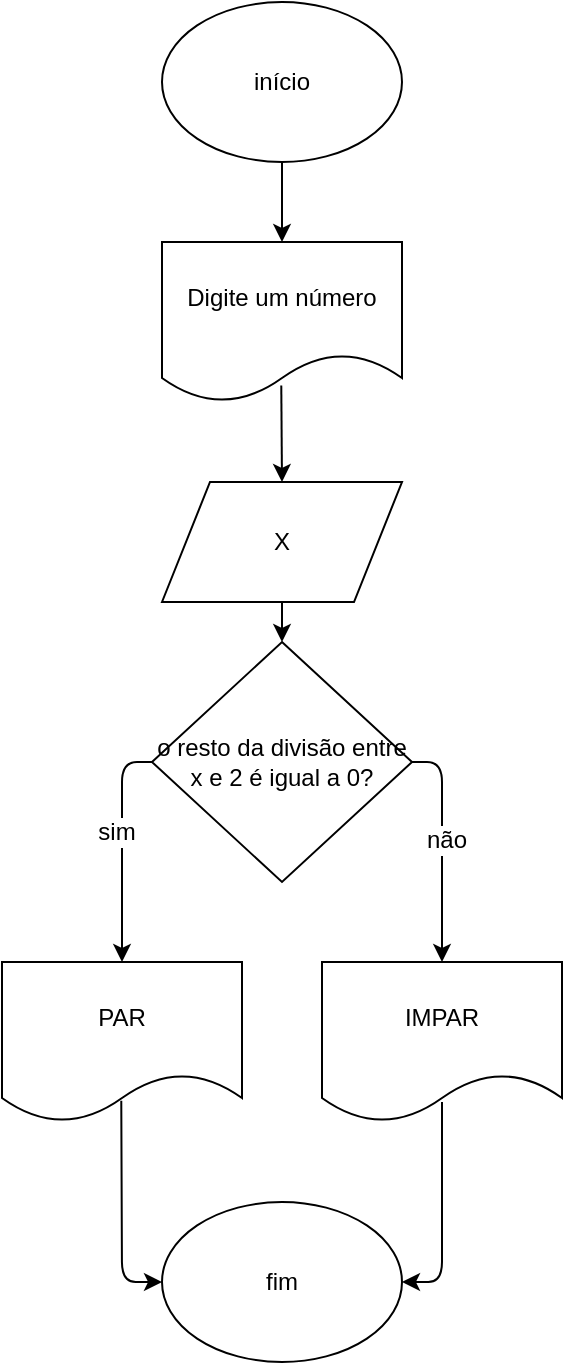 <mxfile version="11.1.4" type="google"><diagram id="QeDyPSzDBhbKfU8eVXc0" name="Page-1"><mxGraphModel dx="1038" dy="582" grid="1" gridSize="10" guides="1" tooltips="1" connect="1" arrows="1" fold="1" page="1" pageScale="1" pageWidth="827" pageHeight="1169" math="0" shadow="0"><root><mxCell id="0"/><mxCell id="1" parent="0"/><mxCell id="aULd_RwqIkp4TNJ0m20v-1" value="início" style="ellipse;whiteSpace=wrap;html=1;" vertex="1" parent="1"><mxGeometry x="280" y="80" width="120" height="80" as="geometry"/></mxCell><mxCell id="aULd_RwqIkp4TNJ0m20v-2" value="Digite um número" style="shape=document;whiteSpace=wrap;html=1;boundedLbl=1;" vertex="1" parent="1"><mxGeometry x="280" y="200" width="120" height="80" as="geometry"/></mxCell><mxCell id="aULd_RwqIkp4TNJ0m20v-3" value="X" style="shape=parallelogram;perimeter=parallelogramPerimeter;whiteSpace=wrap;html=1;" vertex="1" parent="1"><mxGeometry x="280" y="320" width="120" height="60" as="geometry"/></mxCell><mxCell id="aULd_RwqIkp4TNJ0m20v-4" value="o resto da divisão entre x e 2 é igual a 0?" style="rhombus;whiteSpace=wrap;html=1;" vertex="1" parent="1"><mxGeometry x="275" y="400" width="130" height="120" as="geometry"/></mxCell><mxCell id="aULd_RwqIkp4TNJ0m20v-5" value="PAR" style="shape=document;whiteSpace=wrap;html=1;boundedLbl=1;" vertex="1" parent="1"><mxGeometry x="200" y="560" width="120" height="80" as="geometry"/></mxCell><mxCell id="aULd_RwqIkp4TNJ0m20v-6" value="IMPAR" style="shape=document;whiteSpace=wrap;html=1;boundedLbl=1;" vertex="1" parent="1"><mxGeometry x="360" y="560" width="120" height="80" as="geometry"/></mxCell><mxCell id="aULd_RwqIkp4TNJ0m20v-7" value="fim" style="ellipse;whiteSpace=wrap;html=1;" vertex="1" parent="1"><mxGeometry x="280" y="680" width="120" height="80" as="geometry"/></mxCell><mxCell id="aULd_RwqIkp4TNJ0m20v-8" value="" style="endArrow=classic;html=1;exitX=0.5;exitY=1;exitDx=0;exitDy=0;entryX=0.5;entryY=0;entryDx=0;entryDy=0;" edge="1" parent="1" source="aULd_RwqIkp4TNJ0m20v-1" target="aULd_RwqIkp4TNJ0m20v-2"><mxGeometry width="50" height="50" relative="1" as="geometry"><mxPoint x="210" y="330" as="sourcePoint"/><mxPoint x="260" y="280" as="targetPoint"/></mxGeometry></mxCell><mxCell id="aULd_RwqIkp4TNJ0m20v-9" value="" style="endArrow=classic;html=1;exitX=0.497;exitY=0.897;exitDx=0;exitDy=0;exitPerimeter=0;entryX=0.5;entryY=0;entryDx=0;entryDy=0;" edge="1" parent="1" source="aULd_RwqIkp4TNJ0m20v-2" target="aULd_RwqIkp4TNJ0m20v-3"><mxGeometry width="50" height="50" relative="1" as="geometry"><mxPoint x="150" y="360" as="sourcePoint"/><mxPoint x="200" y="310" as="targetPoint"/></mxGeometry></mxCell><mxCell id="aULd_RwqIkp4TNJ0m20v-10" value="" style="endArrow=classic;html=1;entryX=0.5;entryY=0;entryDx=0;entryDy=0;" edge="1" parent="1" target="aULd_RwqIkp4TNJ0m20v-4"><mxGeometry width="50" height="50" relative="1" as="geometry"><mxPoint x="340" y="380" as="sourcePoint"/><mxPoint x="160" y="420" as="targetPoint"/></mxGeometry></mxCell><mxCell id="aULd_RwqIkp4TNJ0m20v-11" value="" style="endArrow=classic;html=1;exitX=0;exitY=0.5;exitDx=0;exitDy=0;entryX=0.5;entryY=0;entryDx=0;entryDy=0;" edge="1" parent="1" source="aULd_RwqIkp4TNJ0m20v-4" target="aULd_RwqIkp4TNJ0m20v-5"><mxGeometry width="50" height="50" relative="1" as="geometry"><mxPoint x="180" y="520" as="sourcePoint"/><mxPoint x="230" y="470" as="targetPoint"/><Array as="points"><mxPoint x="260" y="460"/></Array></mxGeometry></mxCell><mxCell id="aULd_RwqIkp4TNJ0m20v-16" value="sim" style="text;html=1;resizable=0;points=[];align=center;verticalAlign=middle;labelBackgroundColor=#ffffff;" vertex="1" connectable="0" parent="aULd_RwqIkp4TNJ0m20v-11"><mxGeometry x="-0.134" y="-3" relative="1" as="geometry"><mxPoint as="offset"/></mxGeometry></mxCell><mxCell id="aULd_RwqIkp4TNJ0m20v-13" value="" style="endArrow=classic;html=1;exitX=1;exitY=0.5;exitDx=0;exitDy=0;entryX=0.5;entryY=0;entryDx=0;entryDy=0;" edge="1" parent="1" source="aULd_RwqIkp4TNJ0m20v-4" target="aULd_RwqIkp4TNJ0m20v-6"><mxGeometry width="50" height="50" relative="1" as="geometry"><mxPoint x="490" y="520" as="sourcePoint"/><mxPoint x="540" y="470" as="targetPoint"/><Array as="points"><mxPoint x="420" y="460"/></Array></mxGeometry></mxCell><mxCell id="aULd_RwqIkp4TNJ0m20v-15" value="não" style="text;html=1;resizable=0;points=[];align=center;verticalAlign=middle;labelBackgroundColor=#ffffff;" vertex="1" connectable="0" parent="aULd_RwqIkp4TNJ0m20v-13"><mxGeometry x="-0.064" y="2" relative="1" as="geometry"><mxPoint as="offset"/></mxGeometry></mxCell><mxCell id="aULd_RwqIkp4TNJ0m20v-17" value="" style="endArrow=classic;html=1;exitX=0.5;exitY=0.875;exitDx=0;exitDy=0;exitPerimeter=0;entryX=1;entryY=0.5;entryDx=0;entryDy=0;" edge="1" parent="1" source="aULd_RwqIkp4TNJ0m20v-6" target="aULd_RwqIkp4TNJ0m20v-7"><mxGeometry width="50" height="50" relative="1" as="geometry"><mxPoint x="450" y="720" as="sourcePoint"/><mxPoint x="500" y="670" as="targetPoint"/><Array as="points"><mxPoint x="420" y="720"/></Array></mxGeometry></mxCell><mxCell id="aULd_RwqIkp4TNJ0m20v-18" value="" style="endArrow=classic;html=1;entryX=0;entryY=0.5;entryDx=0;entryDy=0;exitX=0.497;exitY=0.867;exitDx=0;exitDy=0;exitPerimeter=0;" edge="1" parent="1" source="aULd_RwqIkp4TNJ0m20v-5" target="aULd_RwqIkp4TNJ0m20v-7"><mxGeometry width="50" height="50" relative="1" as="geometry"><mxPoint x="180" y="730" as="sourcePoint"/><mxPoint x="230" y="680" as="targetPoint"/><Array as="points"><mxPoint x="260" y="720"/></Array></mxGeometry></mxCell></root></mxGraphModel></diagram></mxfile>